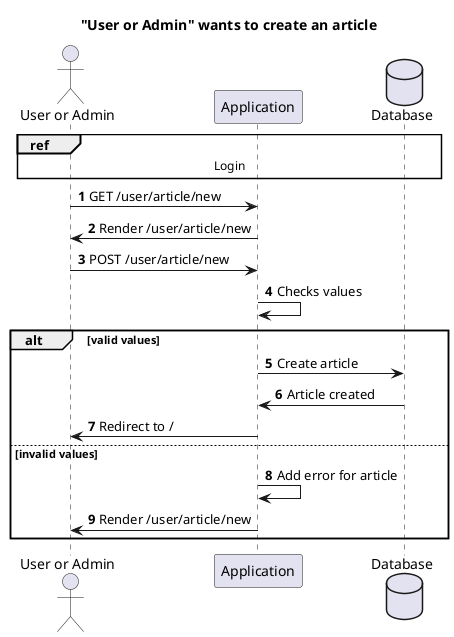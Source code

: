 @startuml
autonumber
title       "User or Admin" wants to create an article
actor       "User or Admin"
participant Application
database    Database

ref over "User or Admin", Application, Database: Login
"User or Admin" -> Application: GET /user/article/new
Application -> "User or Admin": Render /user/article/new
"User or Admin" -> Application: POST /user/article/new
Application -> Application: Checks values

alt valid values
    Application -> Database: Create article
    Database -> Application: Article created
    Application -> "User or Admin": Redirect to /
else invalid values
    Application -> Application: Add error for article
    Application -> "User or Admin": Render /user/article/new
end

@enduml
